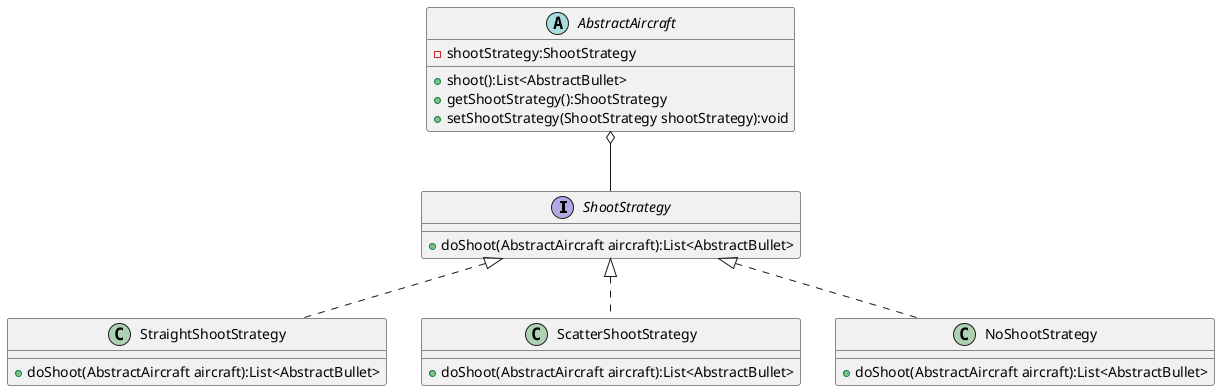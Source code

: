 @startuml
'https://plantuml.com/class-diagram

interface ShootStrategy {
    + doShoot(AbstractAircraft aircraft):List<AbstractBullet>
}

abstract class AbstractAircraft {
    - shootStrategy:ShootStrategy
    + shoot():List<AbstractBullet>
    + getShootStrategy():ShootStrategy
    + setShootStrategy(ShootStrategy shootStrategy):void
}

ShootStrategy -up-o AbstractAircraft

ShootStrategy <|.down. StraightShootStrategy
ShootStrategy <|.down. ScatterShootStrategy
ShootStrategy <|.down. NoShootStrategy

class StraightShootStrategy {
    + doShoot(AbstractAircraft aircraft):List<AbstractBullet>
}

class ScatterShootStrategy {
    + doShoot(AbstractAircraft aircraft):List<AbstractBullet>
}

class NoShootStrategy {
    + doShoot(AbstractAircraft aircraft):List<AbstractBullet>
}

@enduml